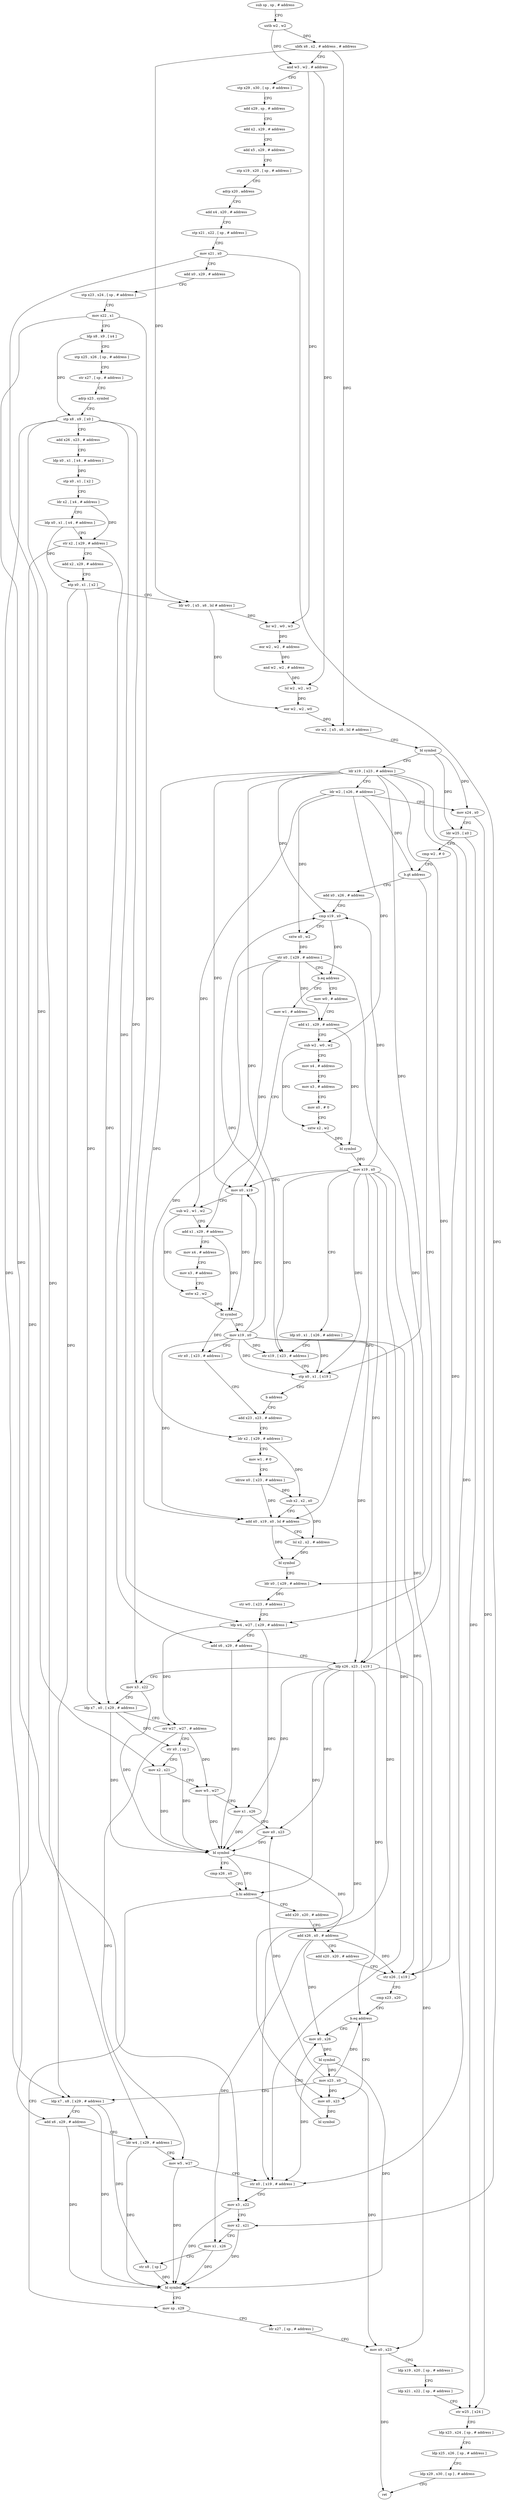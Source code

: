 digraph "func" {
"4350720" [label = "sub sp , sp , # address" ]
"4350724" [label = "uxtb w2 , w2" ]
"4350728" [label = "ubfx x6 , x2 , # address , # address" ]
"4350732" [label = "and w3 , w2 , # address" ]
"4350736" [label = "stp x29 , x30 , [ sp , # address ]" ]
"4350740" [label = "add x29 , sp , # address" ]
"4350744" [label = "add x2 , x29 , # address" ]
"4350748" [label = "add x5 , x29 , # address" ]
"4350752" [label = "stp x19 , x20 , [ sp , # address ]" ]
"4350756" [label = "adrp x20 , address" ]
"4350760" [label = "add x4 , x20 , # address" ]
"4350764" [label = "stp x21 , x22 , [ sp , # address ]" ]
"4350768" [label = "mov x21 , x0" ]
"4350772" [label = "add x0 , x29 , # address" ]
"4350776" [label = "stp x23 , x24 , [ sp , # address ]" ]
"4350780" [label = "mov x22 , x1" ]
"4350784" [label = "ldp x8 , x9 , [ x4 ]" ]
"4350788" [label = "stp x25 , x26 , [ sp , # address ]" ]
"4350792" [label = "str x27 , [ sp , # address ]" ]
"4350796" [label = "adrp x23 , symbol" ]
"4350800" [label = "stp x8 , x9 , [ x0 ]" ]
"4350804" [label = "add x26 , x23 , # address" ]
"4350808" [label = "ldp x0 , x1 , [ x4 , # address ]" ]
"4350812" [label = "stp x0 , x1 , [ x2 ]" ]
"4350816" [label = "ldr x2 , [ x4 , # address ]" ]
"4350820" [label = "ldp x0 , x1 , [ x4 , # address ]" ]
"4350824" [label = "str x2 , [ x29 , # address ]" ]
"4350828" [label = "add x2 , x29 , # address" ]
"4350832" [label = "stp x0 , x1 , [ x2 ]" ]
"4350836" [label = "ldr w0 , [ x5 , x6 , lsl # address ]" ]
"4350840" [label = "lsr w2 , w0 , w3" ]
"4350844" [label = "eor w2 , w2 , # address" ]
"4350848" [label = "and w2 , w2 , # address" ]
"4350852" [label = "lsl w2 , w2 , w3" ]
"4350856" [label = "eor w2 , w2 , w0" ]
"4350860" [label = "str w2 , [ x5 , x6 , lsl # address ]" ]
"4350864" [label = "bl symbol" ]
"4350868" [label = "ldr x19 , [ x23 , # address ]" ]
"4350872" [label = "ldr w2 , [ x26 , # address ]" ]
"4350876" [label = "mov x24 , x0" ]
"4350880" [label = "ldr w25 , [ x0 ]" ]
"4350884" [label = "cmp w2 , # 0" ]
"4350888" [label = "b.gt address" ]
"4350992" [label = "ldp w4 , w27 , [ x29 , # address ]" ]
"4350892" [label = "add x0 , x26 , # address" ]
"4350996" [label = "add x6 , x29 , # address" ]
"4351000" [label = "ldp x26 , x23 , [ x19 ]" ]
"4351004" [label = "mov x3 , x22" ]
"4351008" [label = "ldp x7 , x0 , [ x29 , # address ]" ]
"4351012" [label = "orr w27 , w27 , # address" ]
"4351016" [label = "str x0 , [ sp ]" ]
"4351020" [label = "mov x2 , x21" ]
"4351024" [label = "mov w5 , w27" ]
"4351028" [label = "mov x1 , x26" ]
"4351032" [label = "mov x0 , x23" ]
"4351036" [label = "bl symbol" ]
"4351040" [label = "cmp x26 , x0" ]
"4351044" [label = "b.hi address" ]
"4351132" [label = "mov sp , x29" ]
"4351048" [label = "add x20 , x20 , # address" ]
"4350896" [label = "cmp x19 , x0" ]
"4350900" [label = "sxtw x0 , w2" ]
"4350904" [label = "str x0 , [ x29 , # address ]" ]
"4350908" [label = "b.eq address" ]
"4351176" [label = "mov w0 , # address" ]
"4350912" [label = "mov w1 , # address" ]
"4351136" [label = "ldr x27 , [ sp , # address ]" ]
"4351140" [label = "mov x0 , x23" ]
"4351144" [label = "ldp x19 , x20 , [ sp , # address ]" ]
"4351148" [label = "ldp x21 , x22 , [ sp , # address ]" ]
"4351152" [label = "str w25 , [ x24 ]" ]
"4351156" [label = "ldp x23 , x24 , [ sp , # address ]" ]
"4351160" [label = "ldp x25 , x26 , [ sp , # address ]" ]
"4351164" [label = "ldp x29 , x30 , [ sp ] , # address" ]
"4351168" [label = "ret" ]
"4351052" [label = "add x26 , x0 , # address" ]
"4351056" [label = "add x20 , x20 , # address" ]
"4351060" [label = "str x26 , [ x19 ]" ]
"4351064" [label = "cmp x23 , x20" ]
"4351068" [label = "b.eq address" ]
"4351080" [label = "mov x0 , x26" ]
"4351072" [label = "mov x0 , x23" ]
"4351180" [label = "add x1 , x29 , # address" ]
"4351184" [label = "sub w2 , w0 , w2" ]
"4351188" [label = "mov x4 , # address" ]
"4351192" [label = "mov x3 , # address" ]
"4351196" [label = "mov x0 , # 0" ]
"4351200" [label = "sxtw x2 , w2" ]
"4351204" [label = "bl symbol" ]
"4351208" [label = "mov x19 , x0" ]
"4351212" [label = "ldp x0 , x1 , [ x26 , # address ]" ]
"4351216" [label = "str x19 , [ x23 , # address ]" ]
"4351220" [label = "stp x0 , x1 , [ x19 ]" ]
"4351224" [label = "b address" ]
"4350952" [label = "add x23 , x23 , # address" ]
"4350916" [label = "mov x0 , x19" ]
"4350920" [label = "sub w2 , w1 , w2" ]
"4350924" [label = "add x1 , x29 , # address" ]
"4350928" [label = "mov x4 , # address" ]
"4350932" [label = "mov x3 , # address" ]
"4350936" [label = "sxtw x2 , w2" ]
"4350940" [label = "bl symbol" ]
"4350944" [label = "mov x19 , x0" ]
"4350948" [label = "str x0 , [ x23 , # address ]" ]
"4351084" [label = "bl symbol" ]
"4351088" [label = "mov x23 , x0" ]
"4351092" [label = "ldp x7 , x8 , [ x29 , # address ]" ]
"4351096" [label = "add x6 , x29 , # address" ]
"4351100" [label = "ldr w4 , [ x29 , # address ]" ]
"4351104" [label = "mov w5 , w27" ]
"4351108" [label = "str x0 , [ x19 , # address ]" ]
"4351112" [label = "mov x3 , x22" ]
"4351116" [label = "mov x2 , x21" ]
"4351120" [label = "mov x1 , x26" ]
"4351124" [label = "str x8 , [ sp ]" ]
"4351128" [label = "bl symbol" ]
"4351076" [label = "bl symbol" ]
"4350956" [label = "ldr x2 , [ x29 , # address ]" ]
"4350960" [label = "mov w1 , # 0" ]
"4350964" [label = "ldrsw x0 , [ x23 , # address ]" ]
"4350968" [label = "sub x2 , x2 , x0" ]
"4350972" [label = "add x0 , x19 , x0 , lsl # address" ]
"4350976" [label = "lsl x2 , x2 , # address" ]
"4350980" [label = "bl symbol" ]
"4350984" [label = "ldr x0 , [ x29 , # address ]" ]
"4350988" [label = "str w0 , [ x23 , # address ]" ]
"4350720" -> "4350724" [ label = "CFG" ]
"4350724" -> "4350728" [ label = "DFG" ]
"4350724" -> "4350732" [ label = "DFG" ]
"4350728" -> "4350732" [ label = "CFG" ]
"4350728" -> "4350836" [ label = "DFG" ]
"4350728" -> "4350860" [ label = "DFG" ]
"4350732" -> "4350736" [ label = "CFG" ]
"4350732" -> "4350840" [ label = "DFG" ]
"4350732" -> "4350852" [ label = "DFG" ]
"4350736" -> "4350740" [ label = "CFG" ]
"4350740" -> "4350744" [ label = "CFG" ]
"4350744" -> "4350748" [ label = "CFG" ]
"4350748" -> "4350752" [ label = "CFG" ]
"4350752" -> "4350756" [ label = "CFG" ]
"4350756" -> "4350760" [ label = "CFG" ]
"4350760" -> "4350764" [ label = "CFG" ]
"4350764" -> "4350768" [ label = "CFG" ]
"4350768" -> "4350772" [ label = "CFG" ]
"4350768" -> "4351020" [ label = "DFG" ]
"4350768" -> "4351116" [ label = "DFG" ]
"4350772" -> "4350776" [ label = "CFG" ]
"4350776" -> "4350780" [ label = "CFG" ]
"4350780" -> "4350784" [ label = "CFG" ]
"4350780" -> "4351004" [ label = "DFG" ]
"4350780" -> "4351112" [ label = "DFG" ]
"4350784" -> "4350788" [ label = "CFG" ]
"4350784" -> "4350800" [ label = "DFG" ]
"4350788" -> "4350792" [ label = "CFG" ]
"4350792" -> "4350796" [ label = "CFG" ]
"4350796" -> "4350800" [ label = "CFG" ]
"4350800" -> "4350804" [ label = "CFG" ]
"4350800" -> "4350992" [ label = "DFG" ]
"4350800" -> "4351100" [ label = "DFG" ]
"4350800" -> "4350996" [ label = "DFG" ]
"4350800" -> "4351096" [ label = "DFG" ]
"4350804" -> "4350808" [ label = "CFG" ]
"4350808" -> "4350812" [ label = "DFG" ]
"4350812" -> "4350816" [ label = "CFG" ]
"4350816" -> "4350820" [ label = "CFG" ]
"4350816" -> "4350824" [ label = "DFG" ]
"4350820" -> "4350824" [ label = "CFG" ]
"4350820" -> "4350832" [ label = "DFG" ]
"4350824" -> "4350828" [ label = "CFG" ]
"4350824" -> "4351008" [ label = "DFG" ]
"4350824" -> "4351092" [ label = "DFG" ]
"4350828" -> "4350832" [ label = "CFG" ]
"4350832" -> "4350836" [ label = "CFG" ]
"4350832" -> "4351008" [ label = "DFG" ]
"4350832" -> "4351092" [ label = "DFG" ]
"4350836" -> "4350840" [ label = "DFG" ]
"4350836" -> "4350856" [ label = "DFG" ]
"4350840" -> "4350844" [ label = "DFG" ]
"4350844" -> "4350848" [ label = "DFG" ]
"4350848" -> "4350852" [ label = "DFG" ]
"4350852" -> "4350856" [ label = "DFG" ]
"4350856" -> "4350860" [ label = "DFG" ]
"4350860" -> "4350864" [ label = "CFG" ]
"4350864" -> "4350868" [ label = "CFG" ]
"4350864" -> "4350876" [ label = "DFG" ]
"4350864" -> "4350880" [ label = "DFG" ]
"4350868" -> "4350872" [ label = "CFG" ]
"4350868" -> "4351000" [ label = "DFG" ]
"4350868" -> "4350896" [ label = "DFG" ]
"4350868" -> "4351060" [ label = "DFG" ]
"4350868" -> "4351216" [ label = "DFG" ]
"4350868" -> "4351220" [ label = "DFG" ]
"4350868" -> "4350916" [ label = "DFG" ]
"4350868" -> "4351108" [ label = "DFG" ]
"4350868" -> "4350972" [ label = "DFG" ]
"4350872" -> "4350876" [ label = "CFG" ]
"4350872" -> "4350888" [ label = "DFG" ]
"4350872" -> "4350900" [ label = "DFG" ]
"4350872" -> "4351184" [ label = "DFG" ]
"4350872" -> "4350920" [ label = "DFG" ]
"4350876" -> "4350880" [ label = "CFG" ]
"4350876" -> "4351152" [ label = "DFG" ]
"4350880" -> "4350884" [ label = "CFG" ]
"4350880" -> "4351152" [ label = "DFG" ]
"4350884" -> "4350888" [ label = "CFG" ]
"4350888" -> "4350992" [ label = "CFG" ]
"4350888" -> "4350892" [ label = "CFG" ]
"4350992" -> "4350996" [ label = "CFG" ]
"4350992" -> "4351036" [ label = "DFG" ]
"4350992" -> "4351012" [ label = "DFG" ]
"4350892" -> "4350896" [ label = "CFG" ]
"4350996" -> "4351000" [ label = "CFG" ]
"4350996" -> "4351036" [ label = "DFG" ]
"4351000" -> "4351004" [ label = "CFG" ]
"4351000" -> "4351028" [ label = "DFG" ]
"4351000" -> "4351044" [ label = "DFG" ]
"4351000" -> "4351032" [ label = "DFG" ]
"4351000" -> "4351140" [ label = "DFG" ]
"4351000" -> "4351068" [ label = "DFG" ]
"4351000" -> "4351072" [ label = "DFG" ]
"4351004" -> "4351008" [ label = "CFG" ]
"4351004" -> "4351036" [ label = "DFG" ]
"4351008" -> "4351012" [ label = "CFG" ]
"4351008" -> "4351036" [ label = "DFG" ]
"4351008" -> "4351016" [ label = "DFG" ]
"4351012" -> "4351016" [ label = "CFG" ]
"4351012" -> "4351024" [ label = "DFG" ]
"4351012" -> "4351104" [ label = "DFG" ]
"4351016" -> "4351020" [ label = "CFG" ]
"4351016" -> "4351036" [ label = "DFG" ]
"4351020" -> "4351024" [ label = "CFG" ]
"4351020" -> "4351036" [ label = "DFG" ]
"4351024" -> "4351028" [ label = "CFG" ]
"4351024" -> "4351036" [ label = "DFG" ]
"4351028" -> "4351032" [ label = "CFG" ]
"4351028" -> "4351036" [ label = "DFG" ]
"4351032" -> "4351036" [ label = "DFG" ]
"4351036" -> "4351040" [ label = "CFG" ]
"4351036" -> "4351044" [ label = "DFG" ]
"4351036" -> "4351052" [ label = "DFG" ]
"4351040" -> "4351044" [ label = "CFG" ]
"4351044" -> "4351132" [ label = "CFG" ]
"4351044" -> "4351048" [ label = "CFG" ]
"4351132" -> "4351136" [ label = "CFG" ]
"4351048" -> "4351052" [ label = "CFG" ]
"4350896" -> "4350900" [ label = "CFG" ]
"4350896" -> "4350908" [ label = "DFG" ]
"4350900" -> "4350904" [ label = "DFG" ]
"4350904" -> "4350908" [ label = "CFG" ]
"4350904" -> "4350956" [ label = "DFG" ]
"4350904" -> "4350984" [ label = "DFG" ]
"4350904" -> "4351180" [ label = "DFG" ]
"4350904" -> "4350924" [ label = "DFG" ]
"4350908" -> "4351176" [ label = "CFG" ]
"4350908" -> "4350912" [ label = "CFG" ]
"4351176" -> "4351180" [ label = "CFG" ]
"4350912" -> "4350916" [ label = "CFG" ]
"4351136" -> "4351140" [ label = "CFG" ]
"4351140" -> "4351144" [ label = "CFG" ]
"4351140" -> "4351168" [ label = "DFG" ]
"4351144" -> "4351148" [ label = "CFG" ]
"4351148" -> "4351152" [ label = "CFG" ]
"4351152" -> "4351156" [ label = "CFG" ]
"4351156" -> "4351160" [ label = "CFG" ]
"4351160" -> "4351164" [ label = "CFG" ]
"4351164" -> "4351168" [ label = "CFG" ]
"4351052" -> "4351056" [ label = "CFG" ]
"4351052" -> "4351060" [ label = "DFG" ]
"4351052" -> "4351080" [ label = "DFG" ]
"4351052" -> "4351120" [ label = "DFG" ]
"4351056" -> "4351060" [ label = "CFG" ]
"4351060" -> "4351064" [ label = "CFG" ]
"4351064" -> "4351068" [ label = "CFG" ]
"4351068" -> "4351080" [ label = "CFG" ]
"4351068" -> "4351072" [ label = "CFG" ]
"4351080" -> "4351084" [ label = "DFG" ]
"4351072" -> "4351076" [ label = "DFG" ]
"4351180" -> "4351184" [ label = "CFG" ]
"4351180" -> "4351204" [ label = "DFG" ]
"4351184" -> "4351188" [ label = "CFG" ]
"4351184" -> "4351200" [ label = "DFG" ]
"4351188" -> "4351192" [ label = "CFG" ]
"4351192" -> "4351196" [ label = "CFG" ]
"4351196" -> "4351200" [ label = "CFG" ]
"4351200" -> "4351204" [ label = "DFG" ]
"4351204" -> "4351208" [ label = "DFG" ]
"4351208" -> "4351212" [ label = "CFG" ]
"4351208" -> "4351000" [ label = "DFG" ]
"4351208" -> "4350896" [ label = "DFG" ]
"4351208" -> "4351060" [ label = "DFG" ]
"4351208" -> "4351216" [ label = "DFG" ]
"4351208" -> "4351220" [ label = "DFG" ]
"4351208" -> "4350916" [ label = "DFG" ]
"4351208" -> "4351108" [ label = "DFG" ]
"4351208" -> "4350972" [ label = "DFG" ]
"4351212" -> "4351216" [ label = "CFG" ]
"4351212" -> "4351220" [ label = "DFG" ]
"4351216" -> "4351220" [ label = "CFG" ]
"4351220" -> "4351224" [ label = "CFG" ]
"4351224" -> "4350952" [ label = "CFG" ]
"4350952" -> "4350956" [ label = "CFG" ]
"4350916" -> "4350920" [ label = "CFG" ]
"4350916" -> "4350940" [ label = "DFG" ]
"4350920" -> "4350924" [ label = "CFG" ]
"4350920" -> "4350936" [ label = "DFG" ]
"4350924" -> "4350928" [ label = "CFG" ]
"4350924" -> "4350940" [ label = "DFG" ]
"4350928" -> "4350932" [ label = "CFG" ]
"4350932" -> "4350936" [ label = "CFG" ]
"4350936" -> "4350940" [ label = "DFG" ]
"4350940" -> "4350944" [ label = "DFG" ]
"4350940" -> "4350948" [ label = "DFG" ]
"4350944" -> "4350948" [ label = "CFG" ]
"4350944" -> "4351000" [ label = "DFG" ]
"4350944" -> "4350896" [ label = "DFG" ]
"4350944" -> "4351216" [ label = "DFG" ]
"4350944" -> "4350916" [ label = "DFG" ]
"4350944" -> "4351060" [ label = "DFG" ]
"4350944" -> "4351220" [ label = "DFG" ]
"4350944" -> "4351108" [ label = "DFG" ]
"4350944" -> "4350972" [ label = "DFG" ]
"4350948" -> "4350952" [ label = "CFG" ]
"4351084" -> "4351088" [ label = "DFG" ]
"4351084" -> "4351108" [ label = "DFG" ]
"4351084" -> "4351128" [ label = "DFG" ]
"4351088" -> "4351092" [ label = "CFG" ]
"4351088" -> "4351032" [ label = "DFG" ]
"4351088" -> "4351140" [ label = "DFG" ]
"4351088" -> "4351068" [ label = "DFG" ]
"4351088" -> "4351072" [ label = "DFG" ]
"4351092" -> "4351096" [ label = "CFG" ]
"4351092" -> "4351128" [ label = "DFG" ]
"4351092" -> "4351124" [ label = "DFG" ]
"4351096" -> "4351100" [ label = "CFG" ]
"4351096" -> "4351128" [ label = "DFG" ]
"4351100" -> "4351104" [ label = "CFG" ]
"4351100" -> "4351128" [ label = "DFG" ]
"4351104" -> "4351108" [ label = "CFG" ]
"4351104" -> "4351128" [ label = "DFG" ]
"4351108" -> "4351112" [ label = "CFG" ]
"4351112" -> "4351116" [ label = "CFG" ]
"4351112" -> "4351128" [ label = "DFG" ]
"4351116" -> "4351120" [ label = "CFG" ]
"4351116" -> "4351128" [ label = "DFG" ]
"4351120" -> "4351124" [ label = "CFG" ]
"4351120" -> "4351128" [ label = "DFG" ]
"4351124" -> "4351128" [ label = "DFG" ]
"4351128" -> "4351132" [ label = "CFG" ]
"4351076" -> "4351080" [ label = "CFG" ]
"4350956" -> "4350960" [ label = "CFG" ]
"4350956" -> "4350968" [ label = "DFG" ]
"4350960" -> "4350964" [ label = "CFG" ]
"4350964" -> "4350968" [ label = "DFG" ]
"4350964" -> "4350972" [ label = "DFG" ]
"4350968" -> "4350972" [ label = "CFG" ]
"4350968" -> "4350976" [ label = "DFG" ]
"4350972" -> "4350976" [ label = "CFG" ]
"4350972" -> "4350980" [ label = "DFG" ]
"4350976" -> "4350980" [ label = "DFG" ]
"4350980" -> "4350984" [ label = "CFG" ]
"4350984" -> "4350988" [ label = "DFG" ]
"4350988" -> "4350992" [ label = "CFG" ]
}

